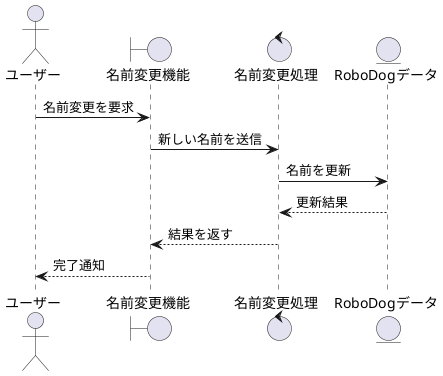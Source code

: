 @startuml
actor       ユーザー as User
boundary    名前変更機能 as NameChangeUI
control     名前変更処理 as NameChangeCtrl
entity      RoboDogデータ as RoboDogData

User -> NameChangeUI : 名前変更を要求
NameChangeUI -> NameChangeCtrl : 新しい名前を送信
NameChangeCtrl -> RoboDogData : 名前を更新
RoboDogData --> NameChangeCtrl : 更新結果
NameChangeCtrl --> NameChangeUI : 結果を返す
NameChangeUI --> User : 完了通知
@enduml